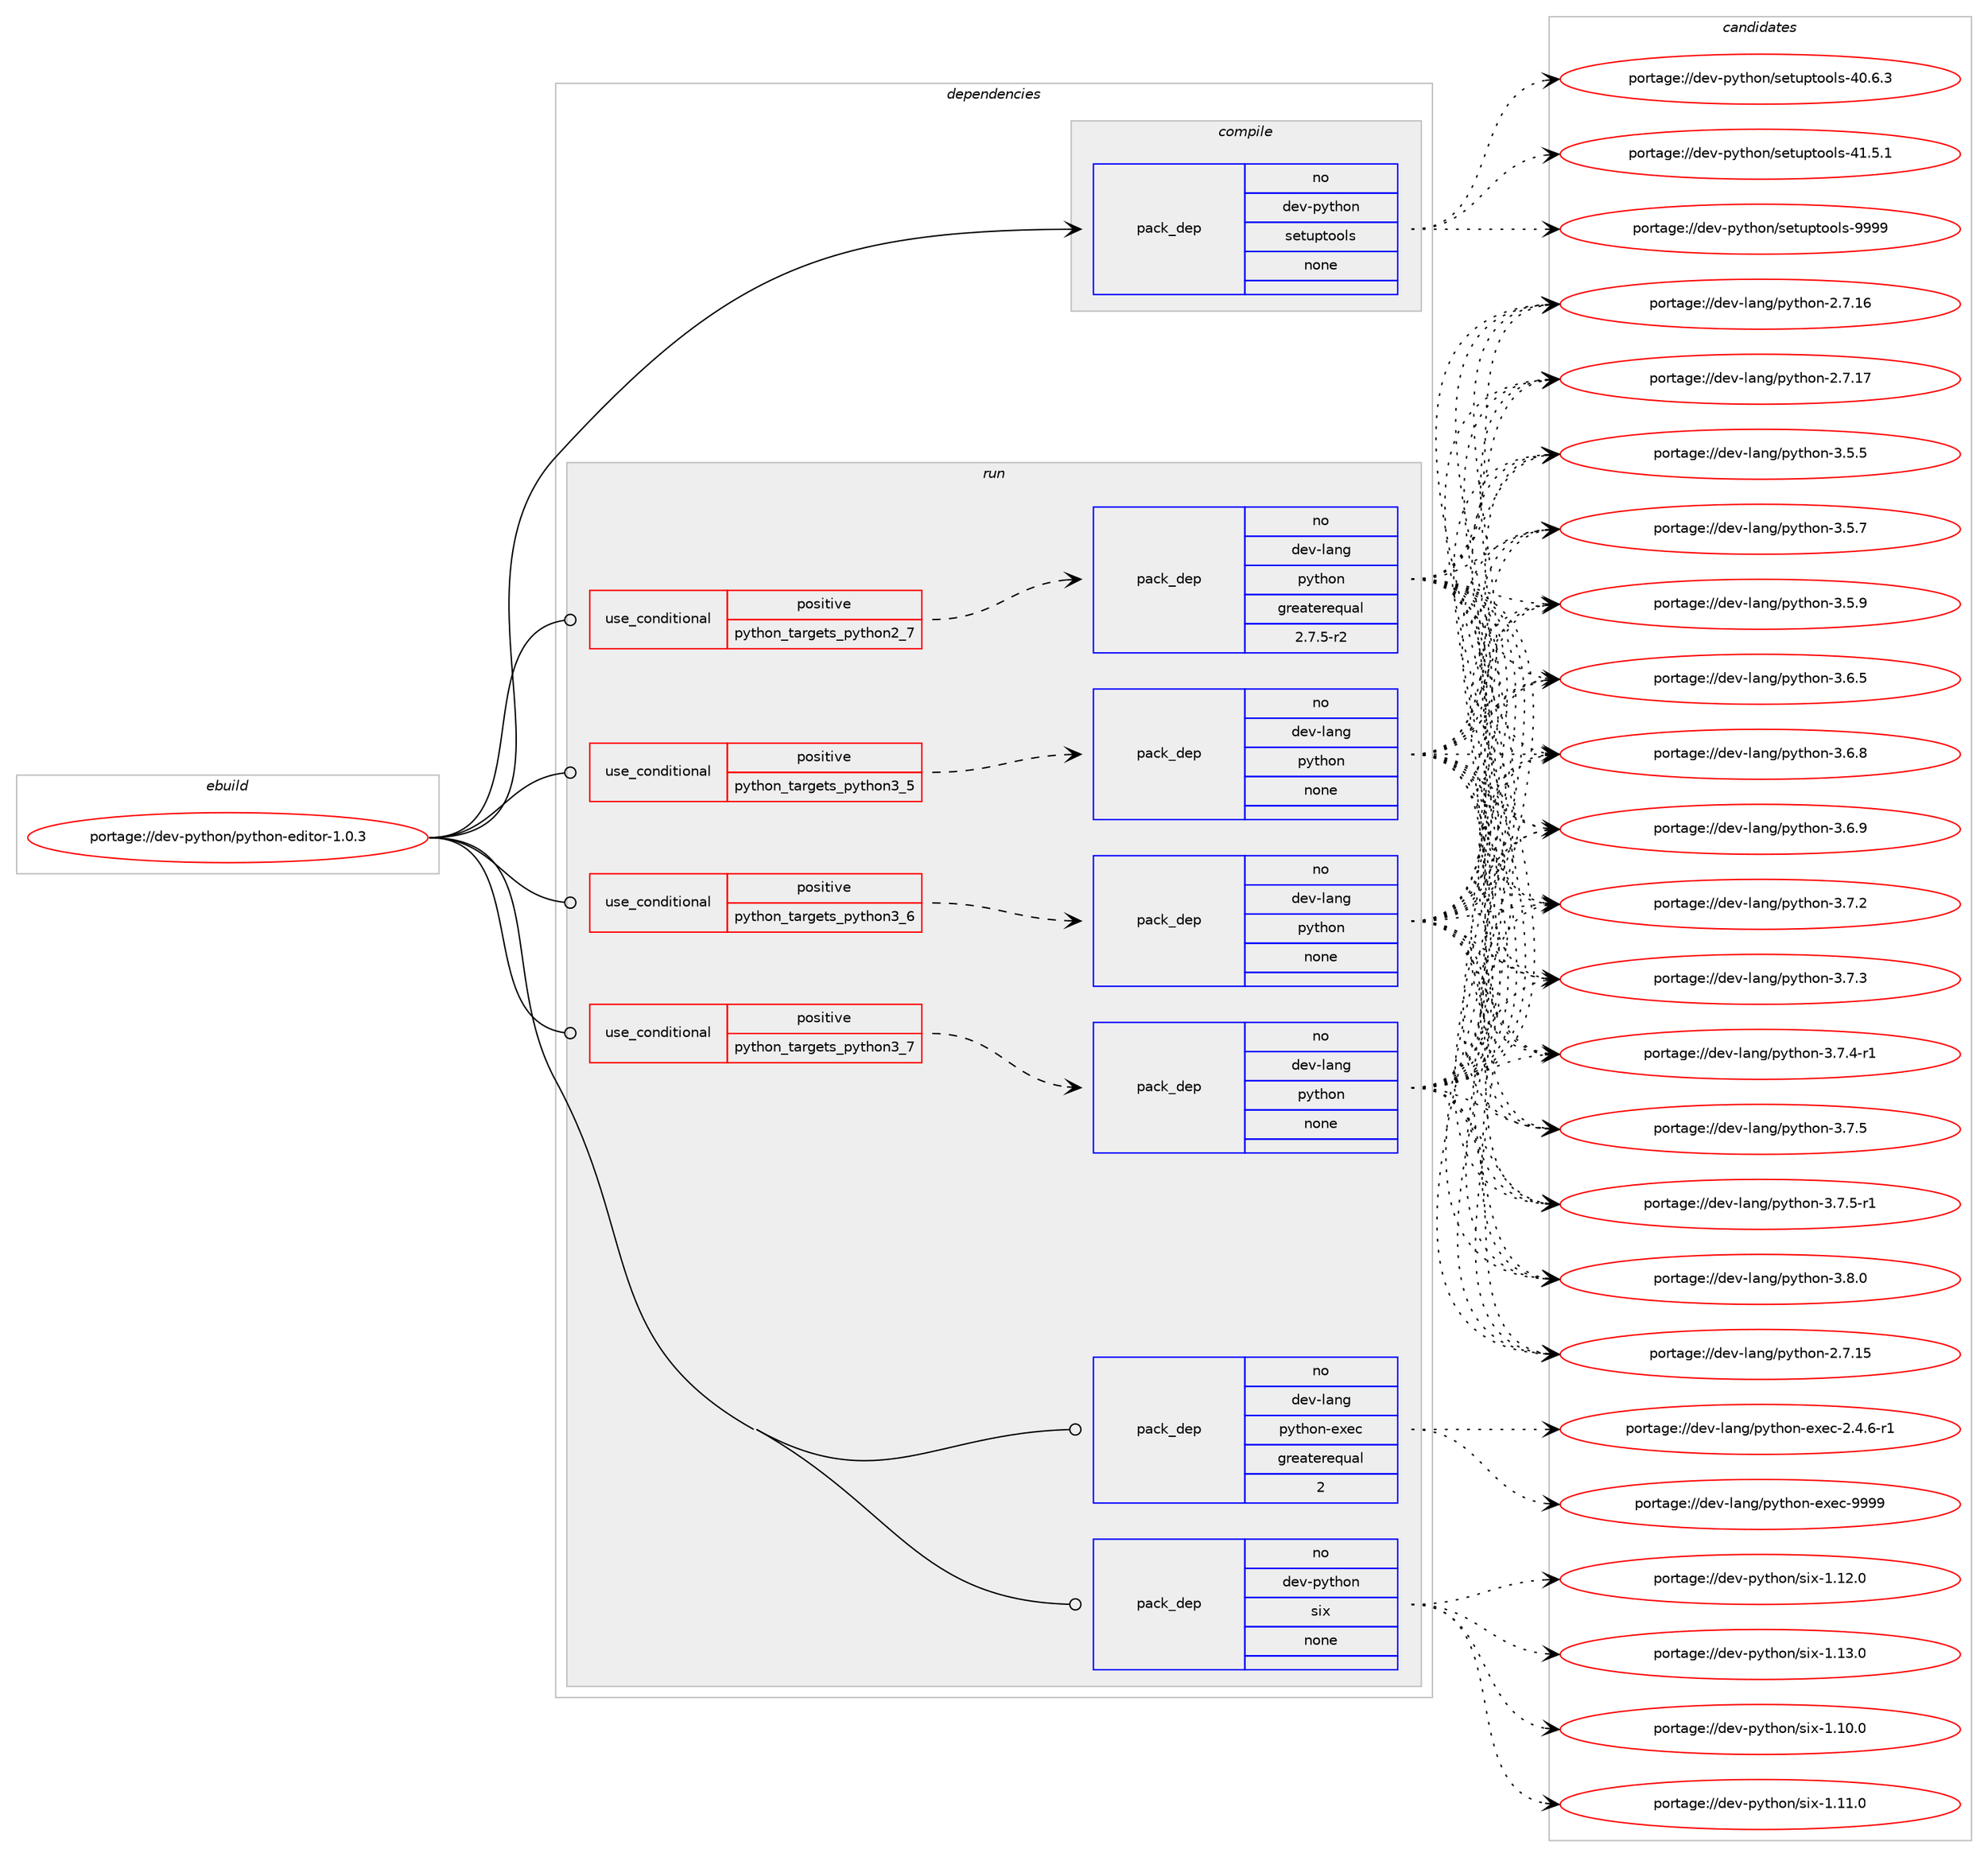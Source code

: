 digraph prolog {

# *************
# Graph options
# *************

newrank=true;
concentrate=true;
compound=true;
graph [rankdir=LR,fontname=Helvetica,fontsize=10,ranksep=1.5];#, ranksep=2.5, nodesep=0.2];
edge  [arrowhead=vee];
node  [fontname=Helvetica,fontsize=10];

# **********
# The ebuild
# **********

subgraph cluster_leftcol {
color=gray;
rank=same;
label=<<i>ebuild</i>>;
id [label="portage://dev-python/python-editor-1.0.3", color=red, width=4, href="../dev-python/python-editor-1.0.3.svg"];
}

# ****************
# The dependencies
# ****************

subgraph cluster_midcol {
color=gray;
label=<<i>dependencies</i>>;
subgraph cluster_compile {
fillcolor="#eeeeee";
style=filled;
label=<<i>compile</i>>;
subgraph pack125705 {
dependency165887 [label=<<TABLE BORDER="0" CELLBORDER="1" CELLSPACING="0" CELLPADDING="4" WIDTH="220"><TR><TD ROWSPAN="6" CELLPADDING="30">pack_dep</TD></TR><TR><TD WIDTH="110">no</TD></TR><TR><TD>dev-python</TD></TR><TR><TD>setuptools</TD></TR><TR><TD>none</TD></TR><TR><TD></TD></TR></TABLE>>, shape=none, color=blue];
}
id:e -> dependency165887:w [weight=20,style="solid",arrowhead="vee"];
}
subgraph cluster_compileandrun {
fillcolor="#eeeeee";
style=filled;
label=<<i>compile and run</i>>;
}
subgraph cluster_run {
fillcolor="#eeeeee";
style=filled;
label=<<i>run</i>>;
subgraph cond36790 {
dependency165888 [label=<<TABLE BORDER="0" CELLBORDER="1" CELLSPACING="0" CELLPADDING="4"><TR><TD ROWSPAN="3" CELLPADDING="10">use_conditional</TD></TR><TR><TD>positive</TD></TR><TR><TD>python_targets_python2_7</TD></TR></TABLE>>, shape=none, color=red];
subgraph pack125706 {
dependency165889 [label=<<TABLE BORDER="0" CELLBORDER="1" CELLSPACING="0" CELLPADDING="4" WIDTH="220"><TR><TD ROWSPAN="6" CELLPADDING="30">pack_dep</TD></TR><TR><TD WIDTH="110">no</TD></TR><TR><TD>dev-lang</TD></TR><TR><TD>python</TD></TR><TR><TD>greaterequal</TD></TR><TR><TD>2.7.5-r2</TD></TR></TABLE>>, shape=none, color=blue];
}
dependency165888:e -> dependency165889:w [weight=20,style="dashed",arrowhead="vee"];
}
id:e -> dependency165888:w [weight=20,style="solid",arrowhead="odot"];
subgraph cond36791 {
dependency165890 [label=<<TABLE BORDER="0" CELLBORDER="1" CELLSPACING="0" CELLPADDING="4"><TR><TD ROWSPAN="3" CELLPADDING="10">use_conditional</TD></TR><TR><TD>positive</TD></TR><TR><TD>python_targets_python3_5</TD></TR></TABLE>>, shape=none, color=red];
subgraph pack125707 {
dependency165891 [label=<<TABLE BORDER="0" CELLBORDER="1" CELLSPACING="0" CELLPADDING="4" WIDTH="220"><TR><TD ROWSPAN="6" CELLPADDING="30">pack_dep</TD></TR><TR><TD WIDTH="110">no</TD></TR><TR><TD>dev-lang</TD></TR><TR><TD>python</TD></TR><TR><TD>none</TD></TR><TR><TD></TD></TR></TABLE>>, shape=none, color=blue];
}
dependency165890:e -> dependency165891:w [weight=20,style="dashed",arrowhead="vee"];
}
id:e -> dependency165890:w [weight=20,style="solid",arrowhead="odot"];
subgraph cond36792 {
dependency165892 [label=<<TABLE BORDER="0" CELLBORDER="1" CELLSPACING="0" CELLPADDING="4"><TR><TD ROWSPAN="3" CELLPADDING="10">use_conditional</TD></TR><TR><TD>positive</TD></TR><TR><TD>python_targets_python3_6</TD></TR></TABLE>>, shape=none, color=red];
subgraph pack125708 {
dependency165893 [label=<<TABLE BORDER="0" CELLBORDER="1" CELLSPACING="0" CELLPADDING="4" WIDTH="220"><TR><TD ROWSPAN="6" CELLPADDING="30">pack_dep</TD></TR><TR><TD WIDTH="110">no</TD></TR><TR><TD>dev-lang</TD></TR><TR><TD>python</TD></TR><TR><TD>none</TD></TR><TR><TD></TD></TR></TABLE>>, shape=none, color=blue];
}
dependency165892:e -> dependency165893:w [weight=20,style="dashed",arrowhead="vee"];
}
id:e -> dependency165892:w [weight=20,style="solid",arrowhead="odot"];
subgraph cond36793 {
dependency165894 [label=<<TABLE BORDER="0" CELLBORDER="1" CELLSPACING="0" CELLPADDING="4"><TR><TD ROWSPAN="3" CELLPADDING="10">use_conditional</TD></TR><TR><TD>positive</TD></TR><TR><TD>python_targets_python3_7</TD></TR></TABLE>>, shape=none, color=red];
subgraph pack125709 {
dependency165895 [label=<<TABLE BORDER="0" CELLBORDER="1" CELLSPACING="0" CELLPADDING="4" WIDTH="220"><TR><TD ROWSPAN="6" CELLPADDING="30">pack_dep</TD></TR><TR><TD WIDTH="110">no</TD></TR><TR><TD>dev-lang</TD></TR><TR><TD>python</TD></TR><TR><TD>none</TD></TR><TR><TD></TD></TR></TABLE>>, shape=none, color=blue];
}
dependency165894:e -> dependency165895:w [weight=20,style="dashed",arrowhead="vee"];
}
id:e -> dependency165894:w [weight=20,style="solid",arrowhead="odot"];
subgraph pack125710 {
dependency165896 [label=<<TABLE BORDER="0" CELLBORDER="1" CELLSPACING="0" CELLPADDING="4" WIDTH="220"><TR><TD ROWSPAN="6" CELLPADDING="30">pack_dep</TD></TR><TR><TD WIDTH="110">no</TD></TR><TR><TD>dev-lang</TD></TR><TR><TD>python-exec</TD></TR><TR><TD>greaterequal</TD></TR><TR><TD>2</TD></TR></TABLE>>, shape=none, color=blue];
}
id:e -> dependency165896:w [weight=20,style="solid",arrowhead="odot"];
subgraph pack125711 {
dependency165897 [label=<<TABLE BORDER="0" CELLBORDER="1" CELLSPACING="0" CELLPADDING="4" WIDTH="220"><TR><TD ROWSPAN="6" CELLPADDING="30">pack_dep</TD></TR><TR><TD WIDTH="110">no</TD></TR><TR><TD>dev-python</TD></TR><TR><TD>six</TD></TR><TR><TD>none</TD></TR><TR><TD></TD></TR></TABLE>>, shape=none, color=blue];
}
id:e -> dependency165897:w [weight=20,style="solid",arrowhead="odot"];
}
}

# **************
# The candidates
# **************

subgraph cluster_choices {
rank=same;
color=gray;
label=<<i>candidates</i>>;

subgraph choice125705 {
color=black;
nodesep=1;
choiceportage100101118451121211161041111104711510111611711211611111110811545524846544651 [label="portage://dev-python/setuptools-40.6.3", color=red, width=4,href="../dev-python/setuptools-40.6.3.svg"];
choiceportage100101118451121211161041111104711510111611711211611111110811545524946534649 [label="portage://dev-python/setuptools-41.5.1", color=red, width=4,href="../dev-python/setuptools-41.5.1.svg"];
choiceportage10010111845112121116104111110471151011161171121161111111081154557575757 [label="portage://dev-python/setuptools-9999", color=red, width=4,href="../dev-python/setuptools-9999.svg"];
dependency165887:e -> choiceportage100101118451121211161041111104711510111611711211611111110811545524846544651:w [style=dotted,weight="100"];
dependency165887:e -> choiceportage100101118451121211161041111104711510111611711211611111110811545524946534649:w [style=dotted,weight="100"];
dependency165887:e -> choiceportage10010111845112121116104111110471151011161171121161111111081154557575757:w [style=dotted,weight="100"];
}
subgraph choice125706 {
color=black;
nodesep=1;
choiceportage10010111845108971101034711212111610411111045504655464953 [label="portage://dev-lang/python-2.7.15", color=red, width=4,href="../dev-lang/python-2.7.15.svg"];
choiceportage10010111845108971101034711212111610411111045504655464954 [label="portage://dev-lang/python-2.7.16", color=red, width=4,href="../dev-lang/python-2.7.16.svg"];
choiceportage10010111845108971101034711212111610411111045504655464955 [label="portage://dev-lang/python-2.7.17", color=red, width=4,href="../dev-lang/python-2.7.17.svg"];
choiceportage100101118451089711010347112121116104111110455146534653 [label="portage://dev-lang/python-3.5.5", color=red, width=4,href="../dev-lang/python-3.5.5.svg"];
choiceportage100101118451089711010347112121116104111110455146534655 [label="portage://dev-lang/python-3.5.7", color=red, width=4,href="../dev-lang/python-3.5.7.svg"];
choiceportage100101118451089711010347112121116104111110455146534657 [label="portage://dev-lang/python-3.5.9", color=red, width=4,href="../dev-lang/python-3.5.9.svg"];
choiceportage100101118451089711010347112121116104111110455146544653 [label="portage://dev-lang/python-3.6.5", color=red, width=4,href="../dev-lang/python-3.6.5.svg"];
choiceportage100101118451089711010347112121116104111110455146544656 [label="portage://dev-lang/python-3.6.8", color=red, width=4,href="../dev-lang/python-3.6.8.svg"];
choiceportage100101118451089711010347112121116104111110455146544657 [label="portage://dev-lang/python-3.6.9", color=red, width=4,href="../dev-lang/python-3.6.9.svg"];
choiceportage100101118451089711010347112121116104111110455146554650 [label="portage://dev-lang/python-3.7.2", color=red, width=4,href="../dev-lang/python-3.7.2.svg"];
choiceportage100101118451089711010347112121116104111110455146554651 [label="portage://dev-lang/python-3.7.3", color=red, width=4,href="../dev-lang/python-3.7.3.svg"];
choiceportage1001011184510897110103471121211161041111104551465546524511449 [label="portage://dev-lang/python-3.7.4-r1", color=red, width=4,href="../dev-lang/python-3.7.4-r1.svg"];
choiceportage100101118451089711010347112121116104111110455146554653 [label="portage://dev-lang/python-3.7.5", color=red, width=4,href="../dev-lang/python-3.7.5.svg"];
choiceportage1001011184510897110103471121211161041111104551465546534511449 [label="portage://dev-lang/python-3.7.5-r1", color=red, width=4,href="../dev-lang/python-3.7.5-r1.svg"];
choiceportage100101118451089711010347112121116104111110455146564648 [label="portage://dev-lang/python-3.8.0", color=red, width=4,href="../dev-lang/python-3.8.0.svg"];
dependency165889:e -> choiceportage10010111845108971101034711212111610411111045504655464953:w [style=dotted,weight="100"];
dependency165889:e -> choiceportage10010111845108971101034711212111610411111045504655464954:w [style=dotted,weight="100"];
dependency165889:e -> choiceportage10010111845108971101034711212111610411111045504655464955:w [style=dotted,weight="100"];
dependency165889:e -> choiceportage100101118451089711010347112121116104111110455146534653:w [style=dotted,weight="100"];
dependency165889:e -> choiceportage100101118451089711010347112121116104111110455146534655:w [style=dotted,weight="100"];
dependency165889:e -> choiceportage100101118451089711010347112121116104111110455146534657:w [style=dotted,weight="100"];
dependency165889:e -> choiceportage100101118451089711010347112121116104111110455146544653:w [style=dotted,weight="100"];
dependency165889:e -> choiceportage100101118451089711010347112121116104111110455146544656:w [style=dotted,weight="100"];
dependency165889:e -> choiceportage100101118451089711010347112121116104111110455146544657:w [style=dotted,weight="100"];
dependency165889:e -> choiceportage100101118451089711010347112121116104111110455146554650:w [style=dotted,weight="100"];
dependency165889:e -> choiceportage100101118451089711010347112121116104111110455146554651:w [style=dotted,weight="100"];
dependency165889:e -> choiceportage1001011184510897110103471121211161041111104551465546524511449:w [style=dotted,weight="100"];
dependency165889:e -> choiceportage100101118451089711010347112121116104111110455146554653:w [style=dotted,weight="100"];
dependency165889:e -> choiceportage1001011184510897110103471121211161041111104551465546534511449:w [style=dotted,weight="100"];
dependency165889:e -> choiceportage100101118451089711010347112121116104111110455146564648:w [style=dotted,weight="100"];
}
subgraph choice125707 {
color=black;
nodesep=1;
choiceportage10010111845108971101034711212111610411111045504655464953 [label="portage://dev-lang/python-2.7.15", color=red, width=4,href="../dev-lang/python-2.7.15.svg"];
choiceportage10010111845108971101034711212111610411111045504655464954 [label="portage://dev-lang/python-2.7.16", color=red, width=4,href="../dev-lang/python-2.7.16.svg"];
choiceportage10010111845108971101034711212111610411111045504655464955 [label="portage://dev-lang/python-2.7.17", color=red, width=4,href="../dev-lang/python-2.7.17.svg"];
choiceportage100101118451089711010347112121116104111110455146534653 [label="portage://dev-lang/python-3.5.5", color=red, width=4,href="../dev-lang/python-3.5.5.svg"];
choiceportage100101118451089711010347112121116104111110455146534655 [label="portage://dev-lang/python-3.5.7", color=red, width=4,href="../dev-lang/python-3.5.7.svg"];
choiceportage100101118451089711010347112121116104111110455146534657 [label="portage://dev-lang/python-3.5.9", color=red, width=4,href="../dev-lang/python-3.5.9.svg"];
choiceportage100101118451089711010347112121116104111110455146544653 [label="portage://dev-lang/python-3.6.5", color=red, width=4,href="../dev-lang/python-3.6.5.svg"];
choiceportage100101118451089711010347112121116104111110455146544656 [label="portage://dev-lang/python-3.6.8", color=red, width=4,href="../dev-lang/python-3.6.8.svg"];
choiceportage100101118451089711010347112121116104111110455146544657 [label="portage://dev-lang/python-3.6.9", color=red, width=4,href="../dev-lang/python-3.6.9.svg"];
choiceportage100101118451089711010347112121116104111110455146554650 [label="portage://dev-lang/python-3.7.2", color=red, width=4,href="../dev-lang/python-3.7.2.svg"];
choiceportage100101118451089711010347112121116104111110455146554651 [label="portage://dev-lang/python-3.7.3", color=red, width=4,href="../dev-lang/python-3.7.3.svg"];
choiceportage1001011184510897110103471121211161041111104551465546524511449 [label="portage://dev-lang/python-3.7.4-r1", color=red, width=4,href="../dev-lang/python-3.7.4-r1.svg"];
choiceportage100101118451089711010347112121116104111110455146554653 [label="portage://dev-lang/python-3.7.5", color=red, width=4,href="../dev-lang/python-3.7.5.svg"];
choiceportage1001011184510897110103471121211161041111104551465546534511449 [label="portage://dev-lang/python-3.7.5-r1", color=red, width=4,href="../dev-lang/python-3.7.5-r1.svg"];
choiceportage100101118451089711010347112121116104111110455146564648 [label="portage://dev-lang/python-3.8.0", color=red, width=4,href="../dev-lang/python-3.8.0.svg"];
dependency165891:e -> choiceportage10010111845108971101034711212111610411111045504655464953:w [style=dotted,weight="100"];
dependency165891:e -> choiceportage10010111845108971101034711212111610411111045504655464954:w [style=dotted,weight="100"];
dependency165891:e -> choiceportage10010111845108971101034711212111610411111045504655464955:w [style=dotted,weight="100"];
dependency165891:e -> choiceportage100101118451089711010347112121116104111110455146534653:w [style=dotted,weight="100"];
dependency165891:e -> choiceportage100101118451089711010347112121116104111110455146534655:w [style=dotted,weight="100"];
dependency165891:e -> choiceportage100101118451089711010347112121116104111110455146534657:w [style=dotted,weight="100"];
dependency165891:e -> choiceportage100101118451089711010347112121116104111110455146544653:w [style=dotted,weight="100"];
dependency165891:e -> choiceportage100101118451089711010347112121116104111110455146544656:w [style=dotted,weight="100"];
dependency165891:e -> choiceportage100101118451089711010347112121116104111110455146544657:w [style=dotted,weight="100"];
dependency165891:e -> choiceportage100101118451089711010347112121116104111110455146554650:w [style=dotted,weight="100"];
dependency165891:e -> choiceportage100101118451089711010347112121116104111110455146554651:w [style=dotted,weight="100"];
dependency165891:e -> choiceportage1001011184510897110103471121211161041111104551465546524511449:w [style=dotted,weight="100"];
dependency165891:e -> choiceportage100101118451089711010347112121116104111110455146554653:w [style=dotted,weight="100"];
dependency165891:e -> choiceportage1001011184510897110103471121211161041111104551465546534511449:w [style=dotted,weight="100"];
dependency165891:e -> choiceportage100101118451089711010347112121116104111110455146564648:w [style=dotted,weight="100"];
}
subgraph choice125708 {
color=black;
nodesep=1;
choiceportage10010111845108971101034711212111610411111045504655464953 [label="portage://dev-lang/python-2.7.15", color=red, width=4,href="../dev-lang/python-2.7.15.svg"];
choiceportage10010111845108971101034711212111610411111045504655464954 [label="portage://dev-lang/python-2.7.16", color=red, width=4,href="../dev-lang/python-2.7.16.svg"];
choiceportage10010111845108971101034711212111610411111045504655464955 [label="portage://dev-lang/python-2.7.17", color=red, width=4,href="../dev-lang/python-2.7.17.svg"];
choiceportage100101118451089711010347112121116104111110455146534653 [label="portage://dev-lang/python-3.5.5", color=red, width=4,href="../dev-lang/python-3.5.5.svg"];
choiceportage100101118451089711010347112121116104111110455146534655 [label="portage://dev-lang/python-3.5.7", color=red, width=4,href="../dev-lang/python-3.5.7.svg"];
choiceportage100101118451089711010347112121116104111110455146534657 [label="portage://dev-lang/python-3.5.9", color=red, width=4,href="../dev-lang/python-3.5.9.svg"];
choiceportage100101118451089711010347112121116104111110455146544653 [label="portage://dev-lang/python-3.6.5", color=red, width=4,href="../dev-lang/python-3.6.5.svg"];
choiceportage100101118451089711010347112121116104111110455146544656 [label="portage://dev-lang/python-3.6.8", color=red, width=4,href="../dev-lang/python-3.6.8.svg"];
choiceportage100101118451089711010347112121116104111110455146544657 [label="portage://dev-lang/python-3.6.9", color=red, width=4,href="../dev-lang/python-3.6.9.svg"];
choiceportage100101118451089711010347112121116104111110455146554650 [label="portage://dev-lang/python-3.7.2", color=red, width=4,href="../dev-lang/python-3.7.2.svg"];
choiceportage100101118451089711010347112121116104111110455146554651 [label="portage://dev-lang/python-3.7.3", color=red, width=4,href="../dev-lang/python-3.7.3.svg"];
choiceportage1001011184510897110103471121211161041111104551465546524511449 [label="portage://dev-lang/python-3.7.4-r1", color=red, width=4,href="../dev-lang/python-3.7.4-r1.svg"];
choiceportage100101118451089711010347112121116104111110455146554653 [label="portage://dev-lang/python-3.7.5", color=red, width=4,href="../dev-lang/python-3.7.5.svg"];
choiceportage1001011184510897110103471121211161041111104551465546534511449 [label="portage://dev-lang/python-3.7.5-r1", color=red, width=4,href="../dev-lang/python-3.7.5-r1.svg"];
choiceportage100101118451089711010347112121116104111110455146564648 [label="portage://dev-lang/python-3.8.0", color=red, width=4,href="../dev-lang/python-3.8.0.svg"];
dependency165893:e -> choiceportage10010111845108971101034711212111610411111045504655464953:w [style=dotted,weight="100"];
dependency165893:e -> choiceportage10010111845108971101034711212111610411111045504655464954:w [style=dotted,weight="100"];
dependency165893:e -> choiceportage10010111845108971101034711212111610411111045504655464955:w [style=dotted,weight="100"];
dependency165893:e -> choiceportage100101118451089711010347112121116104111110455146534653:w [style=dotted,weight="100"];
dependency165893:e -> choiceportage100101118451089711010347112121116104111110455146534655:w [style=dotted,weight="100"];
dependency165893:e -> choiceportage100101118451089711010347112121116104111110455146534657:w [style=dotted,weight="100"];
dependency165893:e -> choiceportage100101118451089711010347112121116104111110455146544653:w [style=dotted,weight="100"];
dependency165893:e -> choiceportage100101118451089711010347112121116104111110455146544656:w [style=dotted,weight="100"];
dependency165893:e -> choiceportage100101118451089711010347112121116104111110455146544657:w [style=dotted,weight="100"];
dependency165893:e -> choiceportage100101118451089711010347112121116104111110455146554650:w [style=dotted,weight="100"];
dependency165893:e -> choiceportage100101118451089711010347112121116104111110455146554651:w [style=dotted,weight="100"];
dependency165893:e -> choiceportage1001011184510897110103471121211161041111104551465546524511449:w [style=dotted,weight="100"];
dependency165893:e -> choiceportage100101118451089711010347112121116104111110455146554653:w [style=dotted,weight="100"];
dependency165893:e -> choiceportage1001011184510897110103471121211161041111104551465546534511449:w [style=dotted,weight="100"];
dependency165893:e -> choiceportage100101118451089711010347112121116104111110455146564648:w [style=dotted,weight="100"];
}
subgraph choice125709 {
color=black;
nodesep=1;
choiceportage10010111845108971101034711212111610411111045504655464953 [label="portage://dev-lang/python-2.7.15", color=red, width=4,href="../dev-lang/python-2.7.15.svg"];
choiceportage10010111845108971101034711212111610411111045504655464954 [label="portage://dev-lang/python-2.7.16", color=red, width=4,href="../dev-lang/python-2.7.16.svg"];
choiceportage10010111845108971101034711212111610411111045504655464955 [label="portage://dev-lang/python-2.7.17", color=red, width=4,href="../dev-lang/python-2.7.17.svg"];
choiceportage100101118451089711010347112121116104111110455146534653 [label="portage://dev-lang/python-3.5.5", color=red, width=4,href="../dev-lang/python-3.5.5.svg"];
choiceportage100101118451089711010347112121116104111110455146534655 [label="portage://dev-lang/python-3.5.7", color=red, width=4,href="../dev-lang/python-3.5.7.svg"];
choiceportage100101118451089711010347112121116104111110455146534657 [label="portage://dev-lang/python-3.5.9", color=red, width=4,href="../dev-lang/python-3.5.9.svg"];
choiceportage100101118451089711010347112121116104111110455146544653 [label="portage://dev-lang/python-3.6.5", color=red, width=4,href="../dev-lang/python-3.6.5.svg"];
choiceportage100101118451089711010347112121116104111110455146544656 [label="portage://dev-lang/python-3.6.8", color=red, width=4,href="../dev-lang/python-3.6.8.svg"];
choiceportage100101118451089711010347112121116104111110455146544657 [label="portage://dev-lang/python-3.6.9", color=red, width=4,href="../dev-lang/python-3.6.9.svg"];
choiceportage100101118451089711010347112121116104111110455146554650 [label="portage://dev-lang/python-3.7.2", color=red, width=4,href="../dev-lang/python-3.7.2.svg"];
choiceportage100101118451089711010347112121116104111110455146554651 [label="portage://dev-lang/python-3.7.3", color=red, width=4,href="../dev-lang/python-3.7.3.svg"];
choiceportage1001011184510897110103471121211161041111104551465546524511449 [label="portage://dev-lang/python-3.7.4-r1", color=red, width=4,href="../dev-lang/python-3.7.4-r1.svg"];
choiceportage100101118451089711010347112121116104111110455146554653 [label="portage://dev-lang/python-3.7.5", color=red, width=4,href="../dev-lang/python-3.7.5.svg"];
choiceportage1001011184510897110103471121211161041111104551465546534511449 [label="portage://dev-lang/python-3.7.5-r1", color=red, width=4,href="../dev-lang/python-3.7.5-r1.svg"];
choiceportage100101118451089711010347112121116104111110455146564648 [label="portage://dev-lang/python-3.8.0", color=red, width=4,href="../dev-lang/python-3.8.0.svg"];
dependency165895:e -> choiceportage10010111845108971101034711212111610411111045504655464953:w [style=dotted,weight="100"];
dependency165895:e -> choiceportage10010111845108971101034711212111610411111045504655464954:w [style=dotted,weight="100"];
dependency165895:e -> choiceportage10010111845108971101034711212111610411111045504655464955:w [style=dotted,weight="100"];
dependency165895:e -> choiceportage100101118451089711010347112121116104111110455146534653:w [style=dotted,weight="100"];
dependency165895:e -> choiceportage100101118451089711010347112121116104111110455146534655:w [style=dotted,weight="100"];
dependency165895:e -> choiceportage100101118451089711010347112121116104111110455146534657:w [style=dotted,weight="100"];
dependency165895:e -> choiceportage100101118451089711010347112121116104111110455146544653:w [style=dotted,weight="100"];
dependency165895:e -> choiceportage100101118451089711010347112121116104111110455146544656:w [style=dotted,weight="100"];
dependency165895:e -> choiceportage100101118451089711010347112121116104111110455146544657:w [style=dotted,weight="100"];
dependency165895:e -> choiceportage100101118451089711010347112121116104111110455146554650:w [style=dotted,weight="100"];
dependency165895:e -> choiceportage100101118451089711010347112121116104111110455146554651:w [style=dotted,weight="100"];
dependency165895:e -> choiceportage1001011184510897110103471121211161041111104551465546524511449:w [style=dotted,weight="100"];
dependency165895:e -> choiceportage100101118451089711010347112121116104111110455146554653:w [style=dotted,weight="100"];
dependency165895:e -> choiceportage1001011184510897110103471121211161041111104551465546534511449:w [style=dotted,weight="100"];
dependency165895:e -> choiceportage100101118451089711010347112121116104111110455146564648:w [style=dotted,weight="100"];
}
subgraph choice125710 {
color=black;
nodesep=1;
choiceportage10010111845108971101034711212111610411111045101120101994550465246544511449 [label="portage://dev-lang/python-exec-2.4.6-r1", color=red, width=4,href="../dev-lang/python-exec-2.4.6-r1.svg"];
choiceportage10010111845108971101034711212111610411111045101120101994557575757 [label="portage://dev-lang/python-exec-9999", color=red, width=4,href="../dev-lang/python-exec-9999.svg"];
dependency165896:e -> choiceportage10010111845108971101034711212111610411111045101120101994550465246544511449:w [style=dotted,weight="100"];
dependency165896:e -> choiceportage10010111845108971101034711212111610411111045101120101994557575757:w [style=dotted,weight="100"];
}
subgraph choice125711 {
color=black;
nodesep=1;
choiceportage100101118451121211161041111104711510512045494649484648 [label="portage://dev-python/six-1.10.0", color=red, width=4,href="../dev-python/six-1.10.0.svg"];
choiceportage100101118451121211161041111104711510512045494649494648 [label="portage://dev-python/six-1.11.0", color=red, width=4,href="../dev-python/six-1.11.0.svg"];
choiceportage100101118451121211161041111104711510512045494649504648 [label="portage://dev-python/six-1.12.0", color=red, width=4,href="../dev-python/six-1.12.0.svg"];
choiceportage100101118451121211161041111104711510512045494649514648 [label="portage://dev-python/six-1.13.0", color=red, width=4,href="../dev-python/six-1.13.0.svg"];
dependency165897:e -> choiceportage100101118451121211161041111104711510512045494649484648:w [style=dotted,weight="100"];
dependency165897:e -> choiceportage100101118451121211161041111104711510512045494649494648:w [style=dotted,weight="100"];
dependency165897:e -> choiceportage100101118451121211161041111104711510512045494649504648:w [style=dotted,weight="100"];
dependency165897:e -> choiceportage100101118451121211161041111104711510512045494649514648:w [style=dotted,weight="100"];
}
}

}

